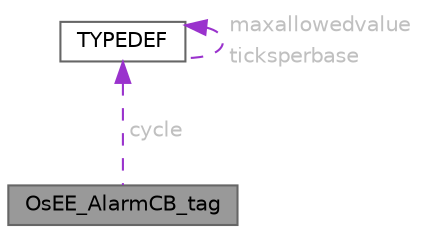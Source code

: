 digraph "OsEE_AlarmCB_tag"
{
 // LATEX_PDF_SIZE
  bgcolor="transparent";
  edge [fontname=Helvetica,fontsize=10,labelfontname=Helvetica,labelfontsize=10];
  node [fontname=Helvetica,fontsize=10,shape=box,height=0.2,width=0.4];
  Node1 [id="Node000001",label="OsEE_AlarmCB_tag",height=0.2,width=0.4,color="gray40", fillcolor="grey60", style="filled", fontcolor="black",tooltip="Alarm Control Block."];
  Node2 -> Node1 [id="edge3_Node000001_Node000002",dir="back",color="darkorchid3",style="dashed",tooltip=" ",label=<<TABLE CELLBORDER="0" BORDER="0"><TR><TD VALIGN="top" ALIGN="LEFT" CELLPADDING="1" CELLSPACING="0">cycle</TD></TR>
</TABLE>> ,fontcolor="grey" ];
  Node2 [id="Node000002",label="TYPEDEF",height=0.2,width=0.4,color="gray40", fillcolor="white", style="filled",URL="$structTYPEDEF.html",tooltip="The AlarmBaseType stores information about a counter."];
  Node2 -> Node2 [id="edge4_Node000002_Node000002",dir="back",color="darkorchid3",style="dashed",tooltip=" ",label=<<TABLE CELLBORDER="0" BORDER="0"><TR><TD VALIGN="top" ALIGN="LEFT" CELLPADDING="1" CELLSPACING="0">maxallowedvalue</TD></TR>
<TR><TD VALIGN="top" ALIGN="LEFT" CELLPADDING="1" CELLSPACING="0">ticksperbase</TD></TR>
</TABLE>> ,fontcolor="grey" ];
}
